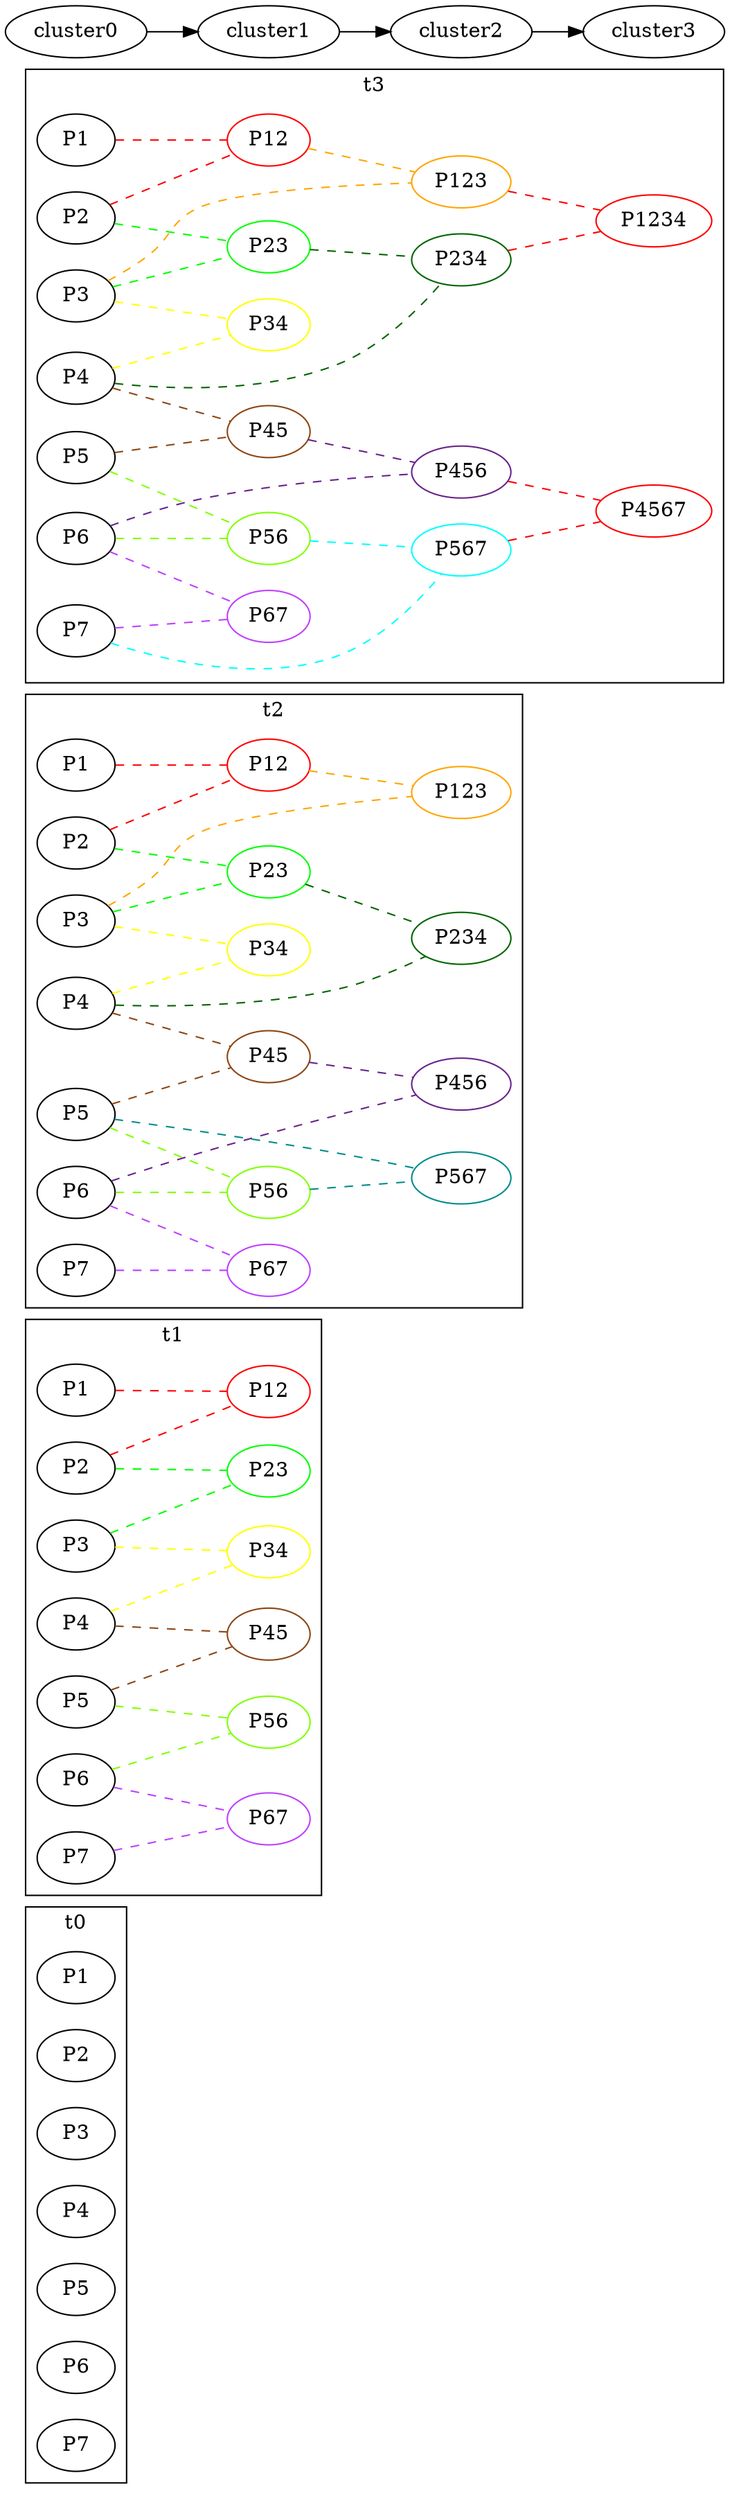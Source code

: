 digraph "unix" {
	rankdir = "LR"
	
	subgraph cluster0 {
		p1 [label="P1" pos="0,0!"];
		p2 [label="P2" pos="1,0.5!"];
		p3 [label="P3" pos="2,0!"];
		p4 [label="P4" pos="3,0!"];
		p5 [label="P5" pos="3.5,-1!"];
		p6 [label="P6" pos="3,-2!"];
		p7 [label="P7" pos="3.5,-3!"];

		label="t0";
	}

	subgraph cluster1 {
		p1t1 [label="P1" pos="0,0!"];
		p2t1 [label="P2" pos="2,0.5!"];
		p3t1 [label="P3" pos="4,0!"];
		p4t1 [label="P4" pos="6,0!"];
		p5t1 [label="P5" pos="6.5,-1!"];
		p6t1 [label="P6" pos="6,-2!"];
		p7t1 [label="P7" pos="6.5,-3!"];

		//p1t1->p2t1 [arrowhead="both" color="red"];
		p1t1->p12t1 [style="dashed" arrowhead="none" color="red"];
		p2t1->p12t1 [style="dashed" arrowhead="none" color="red"];
		p12t1 [label="P12" color="red"];

		//p2t1->p3t1 [arrowhead="both" color="green"];
		p2t1->p23t1 [style="dashed" arrowhead="none" color="green"];
		p3t1->p23t1 [style="dashed" arrowhead="none" color="green"];
		p23t1 [label="P23" color="green"];

		//p3t1->p4t1 [arrowhead="both" color="yellow"];
		p3t1->p34t1 [style="dashed" arrowhead="none" color="yellow"];
		p4t1->p34t1 [style="dashed" arrowhead="none" color="yellow"];
		p34t1 [label="P34" color="yellow"];

		//p4t1->p5t1 [arrowhead="both" color="chocolate4"];
		p4t1->p45t1 [style="dashed" arrowhead="none" color="chocolate4"];
		p5t1->p45t1 [style="dashed" arrowhead="none" color="chocolate4"];
		p45t1 [label="P45" color="chocolate4"];

		//p5t1->p6t1 [arrowhead="both" color="chartreuse"];
		p5t1->p56t1 [style="dashed" arrowhead="none" color="chartreuse"];
		p6t1->p56t1 [style="dashed" arrowhead="none" color="chartreuse"];
		p56t1 [label="P56" color="chartreuse"];

		//p6t1->p7t1 [arrowhead="both" color="darkorchid1"];
		p6t1->p67t1 [style="dashed" arrowhead="none" color="darkorchid1"];
		p7t1->p67t1 [style="dashed" arrowhead="none" color="darkorchid1"];
		p67t1 [label="P67" color="darkorchid1"];

		label="t1";
	}

	subgraph cluster2 {
		label="t2";
		p1t2 [label="P1" pos="0,0!"];
		p2t2 [label="P2" pos="2,0.5!"];
		p3t2 [label="P3" pos="4,0!"];
		p4t2 [label="P4" pos="6,0!"];
		p5t2 [label="P5" pos="6.5,-1!"];
		p6t2 [label="P6" pos="6,-2!"];
		p7t2 [label="P7" pos="6.5,-3!"];

		//p1t2->p2t2 [arrowhead="both" color="red"];
		p1t2->p12t2 [style="dashed" arrowhead="none" color="red"];
		p2t2->p12t2 [style="dashed" arrowhead="none" color="red"];
		p12t2 [label="P12" color="red"];

		//p2t2->p3t2 [arrowhead="both" color="green"];
		p2t2->p23t2 [style="dashed" arrowhead="none" color="green"];
		p3t2->p23t2 [style="dashed" arrowhead="none" color="green"];
		p23t2 [label="P23" color="green"];

		//p3t2->p4t2 [arrowhead="both" color="yellow"];
		p3t2->p34t2 [style="dashed" arrowhead="none" color="yellow"];
		p4t2->p34t2 [style="dashed" arrowhead="none" color="yellow"];
		p34t2 [label="P34" color="yellow"];

		//p4t2->p5t2 [arrowhead="both" color="chocolate4"];
		p4t2->p45t2 [style="dashed" arrowhead="none" color="chocolate4"];
		p5t2->p45t2 [style="dashed" arrowhead="none" color="chocolate4"];
		p45t2 [label="P45" color="chocolate4"];

		//p5t2->p6t2 [arrowhead="both" color="chartreuse"];
		p5t2->p56t2 [style="dashed" arrowhead="none" color="chartreuse"];
		p6t2->p56t2 [style="dashed" arrowhead="none" color="chartreuse"];
		p56t2 [label="P56" color="chartreuse"];

		//p6t2->p7t2 [arrowhead="both" color="darkorchid1"];
		p6t2->p67t2 [style="dashed" arrowhead="none" color="darkorchid1"];
		p7t2->p67t2 [style="dashed" arrowhead="none" color="darkorchid1"];
		p67t2 [label="P67" color="darkorchid1"];

		//p12t2->p3t2 [arrowhead="both" color="orange"];
		p12t2->p123t2 [style="dashed" arrowhead="none" color="orange"];
		p3t2 ->p123t2 [style="dashed" arrowhead="none" color="orange"];
		p123t2 [label="P123" color="orange"];

		//p23t2->p4t2 [arrowhead="both" color="darkgreen"];
		p23t2->p234t2 [style="dashed" arrowhead="none" color="darkgreen"];
		p4t2 ->p234t2 [style="dashed" arrowhead="none" color="darkgreen"];
		p234t2 [label="P234" color="darkgreen"];

		//p45t2->p6t2 [arrowhead="both" color="darkorchid4"];
		p45t2->p456t2 [style="dashed" arrowhead="none" color="darkorchid4"];
		p6t2 ->p456t2 [style="dashed" arrowhead="none" color="darkorchid4"];
		p456t2 [label="P456" color="darkorchid4"];

		//p56t2->p5t2 [arrowhead="both" color="darkorchid4"];
		p56t2->p567t2 [style="dashed" arrowhead="none" color="cyan4"];
		p5t2 ->p567t2 [style="dashed" arrowhead="none" color="cyan4"];
		p567t2 [label="P567" color="cyan4"];
	}

	subgraph cluster3 {
		label="t3";

		p1t3 [label="P1" pos="0,0!"];
		p2t3 [label="P2" pos="2,0.5!"];
		p3t3 [label="P3" pos="4,0!"];
		p4t3 [label="P4" pos="6,0!"];
		p5t3 [label="P5" pos="6.5,-1!"];
		p6t3 [label="P6" pos="6,-2!"];
		p7t3 [label="P7" pos="6.5,-3!"];

		//p1t3->p2t3 [arrowhead="both" color="red"];
		p1t3->p12t3 [style="dashed" arrowhead="none" color="red"];
		p2t3->p12t3 [style="dashed" arrowhead="none" color="red"];
		p12t3 [label="P12" color="red"];

		//p2t3->p3t3 [arrowhead="both" color="green"];
		p2t3->p23t3 [style="dashed" arrowhead="none" color="green"];
		p3t3->p23t3 [style="dashed" arrowhead="none" color="green"];
		p23t3 [label="P23" color="green"];

		//p3t3->p4t3 [arrowhead="both" color="yellow"];
		p3t3->p34t3 [style="dashed" arrowhead="none" color="yellow"];
		p4t3->p34t3 [style="dashed" arrowhead="none" color="yellow"];
		p34t3 [label="P34" color="yellow"];

		//p4t3->p5t3 [arrowhead="both" color="chocolate4"];
		p4t3->p45t3 [style="dashed" arrowhead="none" color="chocolate4"];
		p5t3->p45t3 [style="dashed" arrowhead="none" color="chocolate4"];
		p45t3 [label="P45" color="chocolate4"];

		//p5t3->p6t3 [arrowhead="both" color="chartreuse"];
		p5t3->p56t3 [style="dashed" arrowhead="none" color="chartreuse"];
		p6t3->p56t3 [style="dashed" arrowhead="none" color="chartreuse"];
		p56t3 [label="P56" color="chartreuse"];

		//p6t3->p7t3 [arrowhead="both" color="darkorchid1"];
		p6t3->p67t3 [style="dashed" arrowhead="none" color="darkorchid1"];
		p7t3->p67t3 [style="dashed" arrowhead="none" color="darkorchid1"];
		p67t3 [label="P67" color="darkorchid1"];

		//p12t3->p3t3 [arrowhead="both" color="orange"];
		p12t3->p123t3 [style="dashed" arrowhead="none" color="orange"];
		p3t3 ->p123t3 [style="dashed" arrowhead="none" color="orange"];
		p123t3 [label="P123" color="orange"];

		//p23t3->p4t3 [arrowhead="both" color="darkgreen"];
		p23t3->p234t3 [style="dashed" arrowhead="none" color="darkgreen"];
		p4t3 ->p234t3 [style="dashed" arrowhead="none" color="darkgreen"];
		p234t3 [label="P234" color="darkgreen"];

		//p45t3->p6t3 [arrowhead="both" color="darkorchid4"];
		p45t3->p456t3 [style="dashed" arrowhead="none" color="darkorchid4"];
		p6t3 ->p456t3 [style="dashed" arrowhead="none" color="darkorchid4"];
		p456t3 [label="P456" color="darkorchid4"];

		//p56t3->p5t3 [arrowhead="both" color="cyan1"];
		p56t3->p567t3 [style="dashed" arrowhead="none" color="cyan1"];
		p7t3 ->p567t3 [style="dashed" arrowhead="none" color="cyan1"];
		p567t3 [label="P567" color="cyan1"];

		//p123t3->p234t3 [arrowhead="both" color="red"];
		p1234t3 [label="P1234" color="red" pos="0,-3!" orientation="90.0"];
		p123t3->p1234t3 [style="dashed" arrowhead="none" color="red"];
		p234t3->p1234t3 [style="dashed" arrowhead="none" color="red"];

 		//p456t3->p567t3 [arrowhead="both" color="red"];
 		p4567t3 [label="P4567" color="red" pos="2,-3!" orientation="180.0"];
		p456t3->p4567t3 [style="dashed" arrowhead="none" color="red"];
		p567t3->p4567t3 [style="dashed" arrowhead="none" color="red"];
		
	}

	cluster0->cluster1;
	cluster1->cluster2;
	cluster2->cluster3;

}